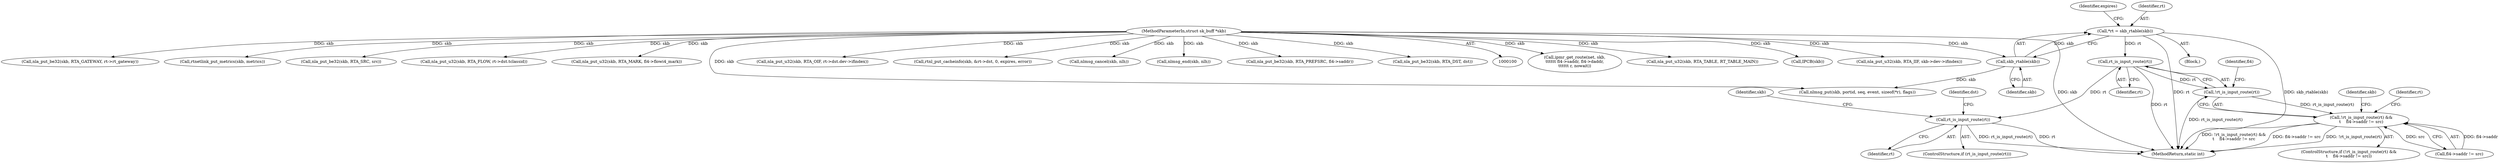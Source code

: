 digraph "0_linux_df4d92549f23e1c037e83323aff58a21b3de7fe0_1@pointer" {
"1000113" [label="(Call,*rt = skb_rtable(skb))"];
"1000115" [label="(Call,skb_rtable(skb))"];
"1000105" [label="(MethodParameterIn,struct sk_buff *skb)"];
"1000288" [label="(Call,rt_is_input_route(rt))"];
"1000287" [label="(Call,!rt_is_input_route(rt))"];
"1000286" [label="(Call,!rt_is_input_route(rt) &&\n\t    fl4->saddr != src)"];
"1000392" [label="(Call,rt_is_input_route(rt))"];
"1000410" [label="(Call,ipmr_get_route(net, skb,\n\t\t\t\t\t\t fl4->saddr, fl4->daddr,\n\t\t\t\t\t\t r, nowait))"];
"1000175" [label="(Call,nla_put_u32(skb, RTA_TABLE, RT_TABLE_MAIN))"];
"1000222" [label="(Call,IPCB(skb))"];
"1000116" [label="(Identifier,skb)"];
"1000450" [label="(Call,nla_put_u32(skb, RTA_IIF, skb->dev->ifindex))"];
"1000105" [label="(MethodParameterIn,struct sk_buff *skb)"];
"1000289" [label="(Identifier,rt)"];
"1000307" [label="(Identifier,rt)"];
"1000298" [label="(Identifier,skb)"];
"1000309" [label="(Call,nla_put_be32(skb, RTA_GATEWAY, rt->rt_gateway))"];
"1000367" [label="(Call,rtnetlink_put_metrics(skb, metrics))"];
"1000121" [label="(Identifier,expires)"];
"1000246" [label="(Call,nla_put_be32(skb, RTA_SRC, src))"];
"1000285" [label="(ControlStructure,if (!rt_is_input_route(rt) &&\n\t    fl4->saddr != src))"];
"1000391" [label="(ControlStructure,if (rt_is_input_route(rt)))"];
"1000276" [label="(Call,nla_put_u32(skb, RTA_FLOW, rt->dst.tclassid))"];
"1000377" [label="(Call,nla_put_u32(skb, RTA_MARK, fl4->flowi4_mark))"];
"1000483" [label="(MethodReturn,static int)"];
"1000258" [label="(Call,nla_put_u32(skb, RTA_OIF, rt->dst.dev->ifindex))"];
"1000111" [label="(Block,)"];
"1000398" [label="(Identifier,dst)"];
"1000114" [label="(Identifier,rt)"];
"1000461" [label="(Call,rtnl_put_cacheinfo(skb, &rt->dst, 0, expires, error))"];
"1000477" [label="(Call,nlmsg_cancel(skb, nlh))"];
"1000473" [label="(Call,nlmsg_end(skb, nlh))"];
"1000287" [label="(Call,!rt_is_input_route(rt))"];
"1000292" [label="(Identifier,fl4)"];
"1000297" [label="(Call,nla_put_be32(skb, RTA_PREFSRC, fl4->saddr))"];
"1000113" [label="(Call,*rt = skb_rtable(skb))"];
"1000392" [label="(Call,rt_is_input_route(rt))"];
"1000232" [label="(Call,nla_put_be32(skb, RTA_DST, dst))"];
"1000115" [label="(Call,skb_rtable(skb))"];
"1000286" [label="(Call,!rt_is_input_route(rt) &&\n\t    fl4->saddr != src)"];
"1000127" [label="(Call,nlmsg_put(skb, portid, seq, event, sizeof(*r), flags))"];
"1000290" [label="(Call,fl4->saddr != src)"];
"1000288" [label="(Call,rt_is_input_route(rt))"];
"1000393" [label="(Identifier,rt)"];
"1000462" [label="(Identifier,skb)"];
"1000113" -> "1000111"  [label="AST: "];
"1000113" -> "1000115"  [label="CFG: "];
"1000114" -> "1000113"  [label="AST: "];
"1000115" -> "1000113"  [label="AST: "];
"1000121" -> "1000113"  [label="CFG: "];
"1000113" -> "1000483"  [label="DDG: rt"];
"1000113" -> "1000483"  [label="DDG: skb_rtable(skb)"];
"1000115" -> "1000113"  [label="DDG: skb"];
"1000113" -> "1000288"  [label="DDG: rt"];
"1000115" -> "1000116"  [label="CFG: "];
"1000116" -> "1000115"  [label="AST: "];
"1000105" -> "1000115"  [label="DDG: skb"];
"1000115" -> "1000127"  [label="DDG: skb"];
"1000105" -> "1000100"  [label="AST: "];
"1000105" -> "1000483"  [label="DDG: skb"];
"1000105" -> "1000127"  [label="DDG: skb"];
"1000105" -> "1000175"  [label="DDG: skb"];
"1000105" -> "1000222"  [label="DDG: skb"];
"1000105" -> "1000232"  [label="DDG: skb"];
"1000105" -> "1000246"  [label="DDG: skb"];
"1000105" -> "1000258"  [label="DDG: skb"];
"1000105" -> "1000276"  [label="DDG: skb"];
"1000105" -> "1000297"  [label="DDG: skb"];
"1000105" -> "1000309"  [label="DDG: skb"];
"1000105" -> "1000367"  [label="DDG: skb"];
"1000105" -> "1000377"  [label="DDG: skb"];
"1000105" -> "1000410"  [label="DDG: skb"];
"1000105" -> "1000450"  [label="DDG: skb"];
"1000105" -> "1000461"  [label="DDG: skb"];
"1000105" -> "1000473"  [label="DDG: skb"];
"1000105" -> "1000477"  [label="DDG: skb"];
"1000288" -> "1000287"  [label="AST: "];
"1000288" -> "1000289"  [label="CFG: "];
"1000289" -> "1000288"  [label="AST: "];
"1000287" -> "1000288"  [label="CFG: "];
"1000288" -> "1000483"  [label="DDG: rt"];
"1000288" -> "1000287"  [label="DDG: rt"];
"1000288" -> "1000392"  [label="DDG: rt"];
"1000287" -> "1000286"  [label="AST: "];
"1000292" -> "1000287"  [label="CFG: "];
"1000286" -> "1000287"  [label="CFG: "];
"1000287" -> "1000483"  [label="DDG: rt_is_input_route(rt)"];
"1000287" -> "1000286"  [label="DDG: rt_is_input_route(rt)"];
"1000286" -> "1000285"  [label="AST: "];
"1000286" -> "1000290"  [label="CFG: "];
"1000290" -> "1000286"  [label="AST: "];
"1000298" -> "1000286"  [label="CFG: "];
"1000307" -> "1000286"  [label="CFG: "];
"1000286" -> "1000483"  [label="DDG: !rt_is_input_route(rt) &&\n\t    fl4->saddr != src"];
"1000286" -> "1000483"  [label="DDG: fl4->saddr != src"];
"1000286" -> "1000483"  [label="DDG: !rt_is_input_route(rt)"];
"1000290" -> "1000286"  [label="DDG: fl4->saddr"];
"1000290" -> "1000286"  [label="DDG: src"];
"1000392" -> "1000391"  [label="AST: "];
"1000392" -> "1000393"  [label="CFG: "];
"1000393" -> "1000392"  [label="AST: "];
"1000398" -> "1000392"  [label="CFG: "];
"1000462" -> "1000392"  [label="CFG: "];
"1000392" -> "1000483"  [label="DDG: rt_is_input_route(rt)"];
"1000392" -> "1000483"  [label="DDG: rt"];
}
